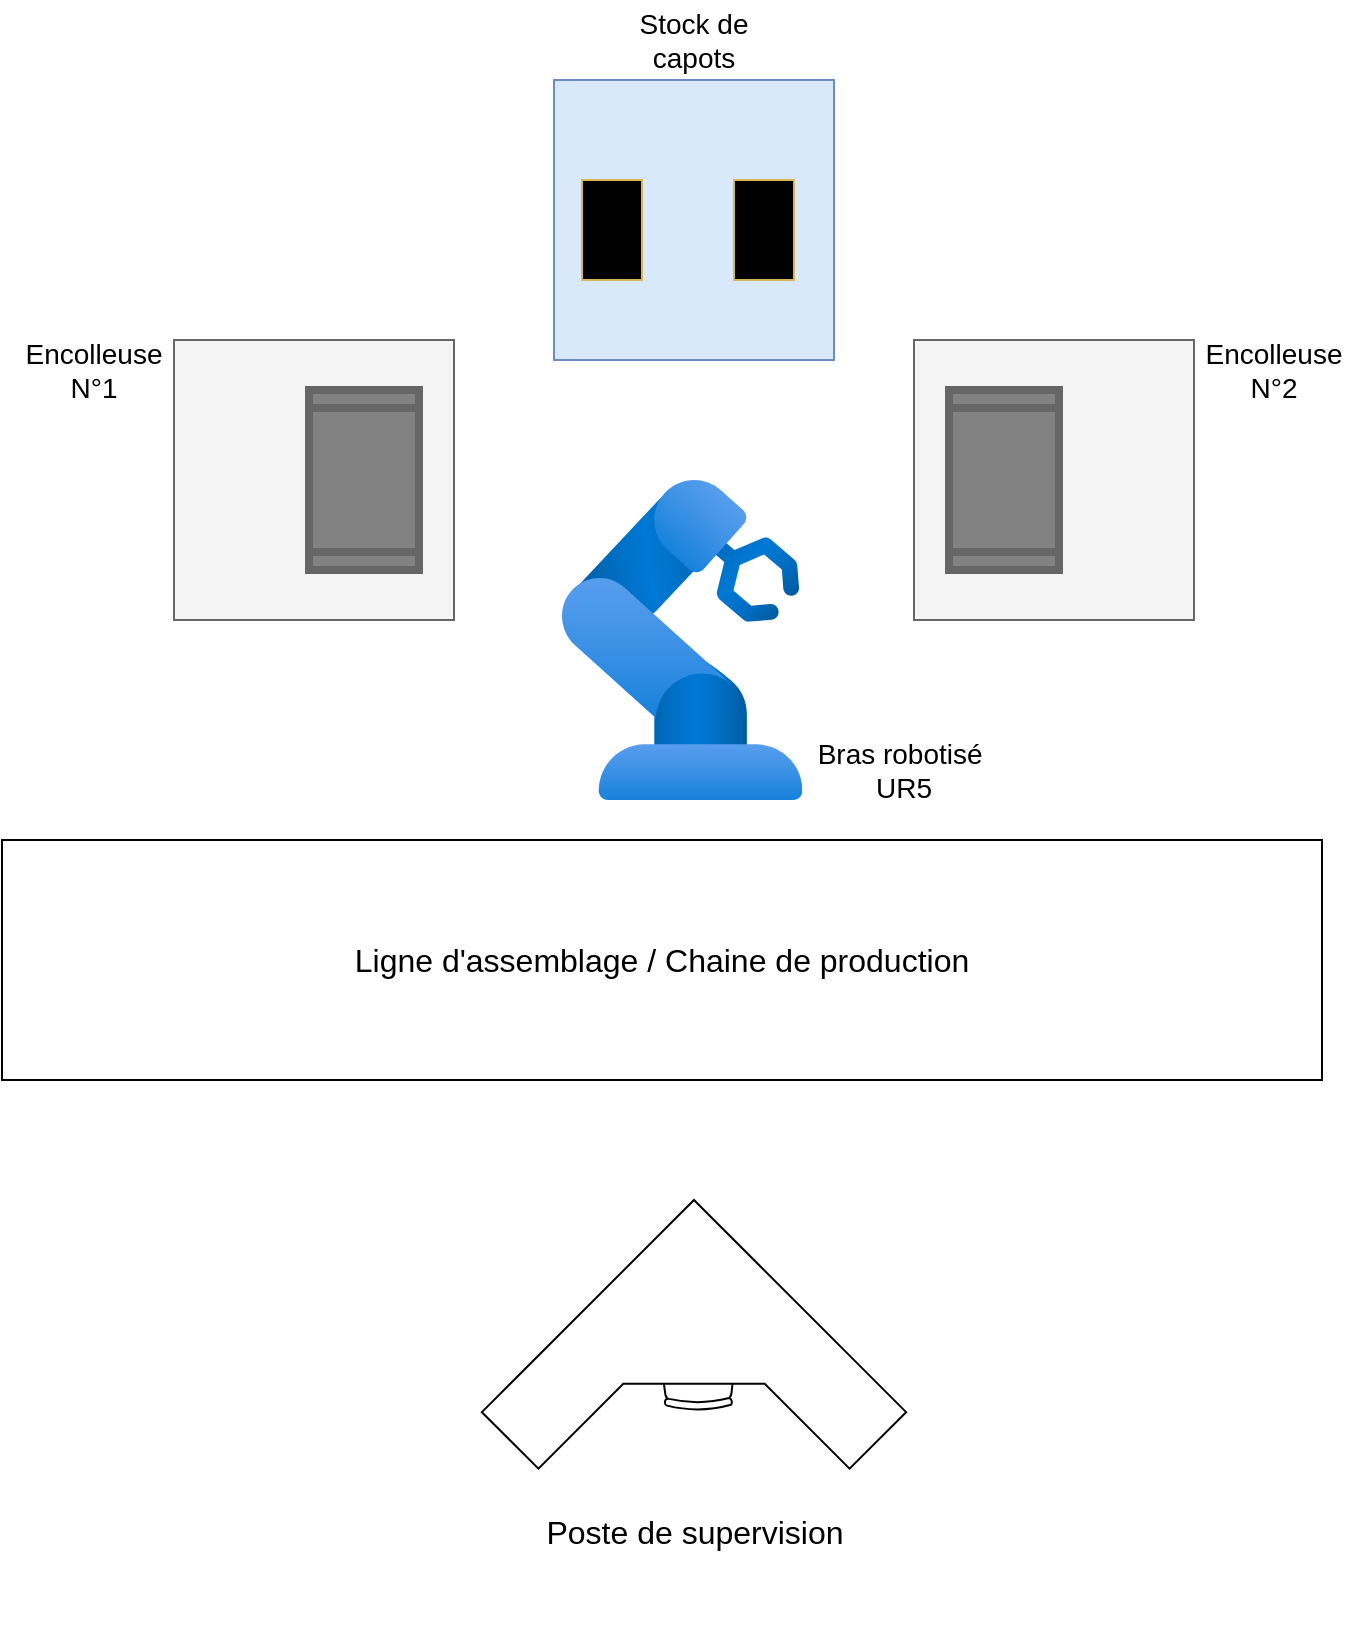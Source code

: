 <mxfile version="26.0.13">
  <diagram name="Page-1" id="AP9p-YQlpmt1HkyFO67m">
    <mxGraphModel dx="2391" dy="1089" grid="1" gridSize="10" guides="1" tooltips="1" connect="1" arrows="1" fold="1" page="1" pageScale="1" pageWidth="827" pageHeight="1169" math="0" shadow="0">
      <root>
        <mxCell id="0" />
        <mxCell id="1" parent="0" />
        <mxCell id="D0DyJ0n4fdYxfHIiVz5X-1" value="&lt;span style=&quot;font-size: 16px;&quot;&gt;Ligne d&#39;assemblage / Chaine de production&lt;/span&gt;" style="rounded=0;whiteSpace=wrap;html=1;" parent="1" vertex="1">
          <mxGeometry x="84" y="530" width="660" height="120" as="geometry" />
        </mxCell>
        <mxCell id="D0DyJ0n4fdYxfHIiVz5X-3" value="" style="image;aspect=fixed;html=1;points=[];align=center;fontSize=12;image=img/lib/azure2/other/Defender_Industrial_Robot.svg;" parent="1" vertex="1">
          <mxGeometry x="364" y="350" width="120.19" height="160" as="geometry" />
        </mxCell>
        <mxCell id="D0DyJ0n4fdYxfHIiVz5X-4" value="" style="whiteSpace=wrap;html=1;aspect=fixed;fillColor=#f5f5f5;fontColor=#333333;strokeColor=#666666;" parent="1" vertex="1">
          <mxGeometry x="170" y="280" width="140" height="140" as="geometry" />
        </mxCell>
        <mxCell id="D0DyJ0n4fdYxfHIiVz5X-5" value="" style="whiteSpace=wrap;html=1;aspect=fixed;fillColor=#f5f5f5;fontColor=#333333;strokeColor=#666666;" parent="1" vertex="1">
          <mxGeometry x="540" y="280" width="140" height="140" as="geometry" />
        </mxCell>
        <mxCell id="D0DyJ0n4fdYxfHIiVz5X-6" value="" style="whiteSpace=wrap;html=1;aspect=fixed;fillColor=#dae8fc;strokeColor=#6c8ebf;" parent="1" vertex="1">
          <mxGeometry x="360" y="150" width="140" height="140" as="geometry" />
        </mxCell>
        <mxCell id="D0DyJ0n4fdYxfHIiVz5X-7" value="&lt;font style=&quot;font-size: 14px;&quot;&gt;Encolleuse N°1&lt;/font&gt;" style="text;html=1;align=center;verticalAlign=middle;whiteSpace=wrap;rounded=0;" parent="1" vertex="1">
          <mxGeometry x="100" y="280" width="60" height="30" as="geometry" />
        </mxCell>
        <mxCell id="D0DyJ0n4fdYxfHIiVz5X-10" value="&lt;font style=&quot;font-size: 14px;&quot;&gt;Encolleuse N°2&lt;/font&gt;" style="text;html=1;align=center;verticalAlign=middle;whiteSpace=wrap;rounded=0;" parent="1" vertex="1">
          <mxGeometry x="690" y="280" width="60" height="30" as="geometry" />
        </mxCell>
        <mxCell id="D0DyJ0n4fdYxfHIiVz5X-11" value="&lt;font style=&quot;font-size: 14px;&quot;&gt;Stock de capots&lt;/font&gt;" style="text;html=1;align=center;verticalAlign=middle;whiteSpace=wrap;rounded=0;" parent="1" vertex="1">
          <mxGeometry x="395" y="110" width="70" height="40" as="geometry" />
        </mxCell>
        <mxCell id="D0DyJ0n4fdYxfHIiVz5X-14" value="" style="rounded=0;whiteSpace=wrap;html=1;rotation=-90;fillColor=#000000;strokeColor=#d6b656;" parent="1" vertex="1">
          <mxGeometry x="364" y="210" width="50" height="30" as="geometry" />
        </mxCell>
        <mxCell id="D0DyJ0n4fdYxfHIiVz5X-15" value="" style="rounded=0;whiteSpace=wrap;html=1;rotation=-90;fillColor=#000000;strokeColor=#d6b656;" parent="1" vertex="1">
          <mxGeometry x="440" y="210" width="50" height="30" as="geometry" />
        </mxCell>
        <mxCell id="D0DyJ0n4fdYxfHIiVz5X-17" value="" style="shape=process;whiteSpace=wrap;html=1;backgroundOutline=1;rotation=-90;fillColor=#828282;strokeColor=#666666;fontColor=#333333;strokeWidth=4;" parent="1" vertex="1">
          <mxGeometry x="540" y="322.5" width="90" height="55" as="geometry" />
        </mxCell>
        <mxCell id="D0DyJ0n4fdYxfHIiVz5X-18" value="" style="shape=process;whiteSpace=wrap;html=1;backgroundOutline=1;rotation=-90;fillColor=#828282;strokeColor=#666666;fontColor=#333333;strokeWidth=4;" parent="1" vertex="1">
          <mxGeometry x="220" y="322.5" width="90" height="55" as="geometry" />
        </mxCell>
        <mxCell id="D0DyJ0n4fdYxfHIiVz5X-19" value="&lt;font style=&quot;font-size: 14px;&quot;&gt;Bras robotisé&amp;nbsp;&lt;/font&gt;&lt;div&gt;&lt;span style=&quot;font-size: 14px;&quot;&gt;UR5&lt;/span&gt;&lt;/div&gt;" style="text;html=1;align=center;verticalAlign=middle;whiteSpace=wrap;rounded=0;" parent="1" vertex="1">
          <mxGeometry x="490" y="480" width="89.81" height="30" as="geometry" />
        </mxCell>
        <mxCell id="ZIVuf7WgYAzusMMb-A10-6" value="" style="group" vertex="1" connectable="0" parent="1">
          <mxGeometry x="323.934" y="710.004" width="212.132" height="212.132" as="geometry" />
        </mxCell>
        <mxCell id="ZIVuf7WgYAzusMMb-A10-4" value="" style="verticalLabelPosition=bottom;html=1;verticalAlign=top;align=center;shape=mxgraph.floorplan.desk_corner;rotation=45;" vertex="1" parent="ZIVuf7WgYAzusMMb-A10-6">
          <mxGeometry x="31.066" y="31.066" width="150" height="150" as="geometry" />
        </mxCell>
        <mxCell id="ZIVuf7WgYAzusMMb-A10-5" value="&lt;span style=&quot;font-size: 16px;&quot;&gt;Poste de supervision&lt;/span&gt;" style="text;html=1;align=center;verticalAlign=middle;whiteSpace=wrap;rounded=0;" vertex="1" parent="ZIVuf7WgYAzusMMb-A10-6">
          <mxGeometry x="3.566" y="151.066" width="205" height="30" as="geometry" />
        </mxCell>
      </root>
    </mxGraphModel>
  </diagram>
</mxfile>
